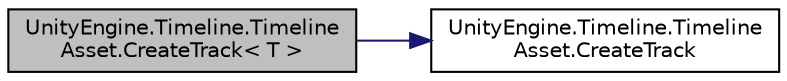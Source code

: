 digraph "UnityEngine.Timeline.TimelineAsset.CreateTrack&lt; T &gt;"
{
 // LATEX_PDF_SIZE
  edge [fontname="Helvetica",fontsize="10",labelfontname="Helvetica",labelfontsize="10"];
  node [fontname="Helvetica",fontsize="10",shape=record];
  rankdir="LR";
  Node1 [label="UnityEngine.Timeline.Timeline\lAsset.CreateTrack\< T \>",height=0.2,width=0.4,color="black", fillcolor="grey75", style="filled", fontcolor="black",tooltip="Creates a track and adds it to the Timeline Asset."];
  Node1 -> Node2 [color="midnightblue",fontsize="10",style="solid",fontname="Helvetica"];
  Node2 [label="UnityEngine.Timeline.Timeline\lAsset.CreateTrack",height=0.2,width=0.4,color="black", fillcolor="white", style="filled",URL="$class_unity_engine_1_1_timeline_1_1_timeline_asset.html#add8b82ba55c370c655d380de9fe7c266",tooltip="Allows you to create a track and add it to the Timeline."];
}
